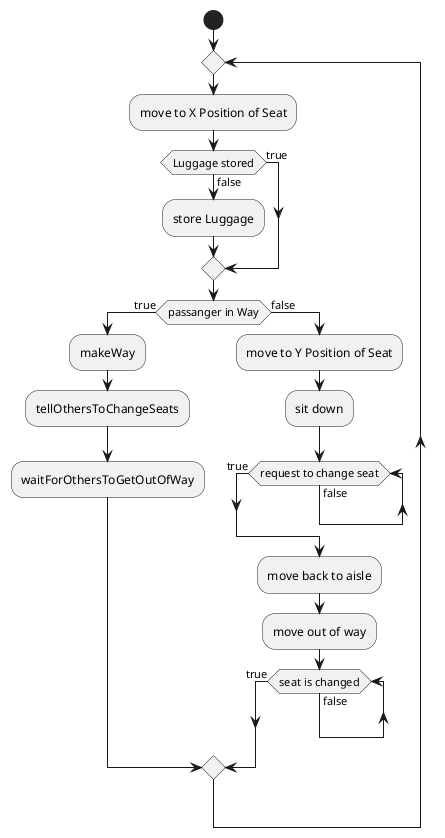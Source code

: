 @startuml
'https://plantuml.com/activity-diagram-beta

start
repeat
:move to X Position of Seat;

if (Luggage stored) then (false)
    :store Luggage;
else (true)
endif
if (passanger in Way) then (true)
    :makeWay;
    :tellOthersToChangeSeats;
    :waitForOthersToGetOutOfWay;

else (false)
:move to Y Position of Seat;
:sit down;
while (request to change seat) is (false)
end while (true)
:move back to aisle;
:move out of way;
while (seat is changed) is (false)
end while (true)
endif
repeatwhile



@enduml
